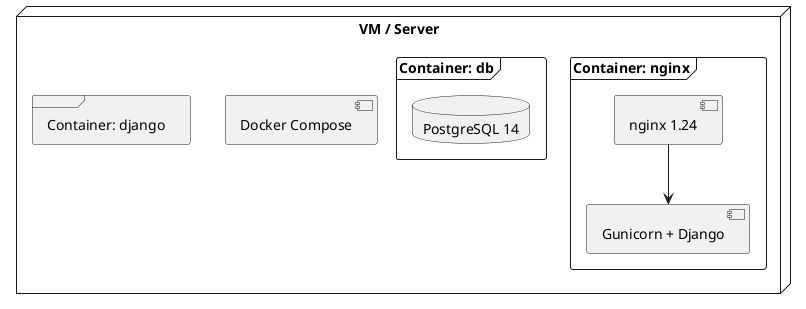 @startuml
node "VM / Server" {
  [Docker Compose]
  frame "Container: nginx" {
    [nginx 1.24] --> [Gunicorn + Django]
  }
  frame "Container: django" {
    [Gunicorn + Django] 
  }
  frame "Container: db" {
    database "PostgreSQL 14"
  }
}
@enduml